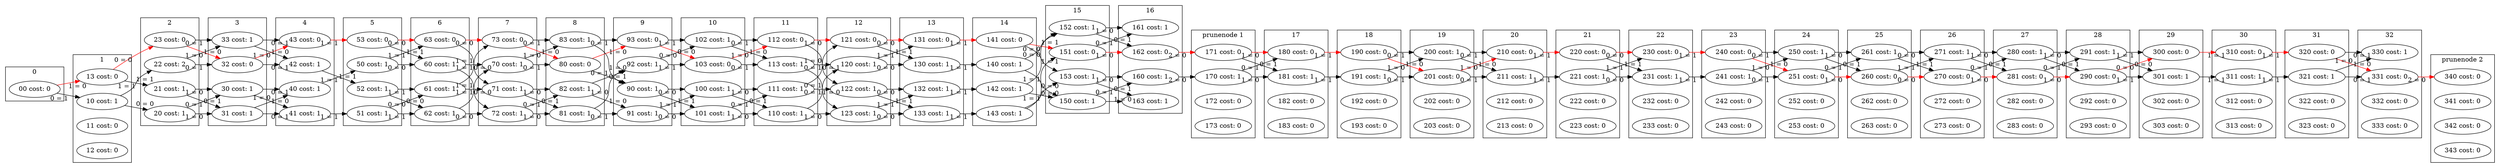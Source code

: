 strict digraph mainGraph {
	graph [rankdir=LR]
	331 -> 340 [color=red]
	320 -> 331 [color=red]
	310 -> 320 [color=red]
	300 -> 310 [color=red]
	290 -> 300 [color=red]
	281 -> 290 [color=red]
	270 -> 281 [color=red]
	260 -> 270 [color=red]
	251 -> 260 [color=red]
	240 -> 251 [color=red]
	230 -> 240 [color=red]
	220 -> 230 [color=red]
	210 -> 220 [color=red]
	201 -> 210 [color=red]
	190 -> 201 [color=red]
	180 -> 190 [color=red]
	171 -> 180 [color=red]
	162 -> 171 [color=red]
	151 -> 162 [color=red]
	141 -> 151 [color=red]
	131 -> 141 [color=red]
	121 -> 131 [color=red]
	112 -> 121 [color=red]
	103 -> 112 [color=red]
	93 -> 103 [color=red]
	80 -> 93 [color=red]
	73 -> 80 [color=red]
	63 -> 73 [color=red]
	53 -> 63 [color=red]
	43 -> 53 [color=red]
	32 -> 43 [color=red]
	23 -> 32 [color=red]
	13 -> 23 [color=red]
	00 -> 13 [color=red]
	subgraph cluster0 {
		graph [label=0]
		00 [label="00 cost: 0"]
	}
	subgraph cluster1 {
		graph [label=1]
		10 [label="10 cost: 1"]
		11 [label="11 cost: 0"]
		12 [label="12 cost: 0"]
		13 [label="13 cost: 0"]
	}
	subgraph cluster2 {
		graph [label=2]
		20 [label="20 cost: 1"]
		21 [label="21 cost: 1"]
		22 [label="22 cost: 2"]
		23 [label="23 cost: 0"]
	}
	subgraph cluster3 {
		graph [label=3]
		30 [label="30 cost: 1"]
		31 [label="31 cost: 1"]
		32 [label="32 cost: 0"]
		33 [label="33 cost: 1"]
	}
	subgraph cluster4 {
		graph [label=4]
		40 [label="40 cost: 1"]
		41 [label="41 cost: 1"]
		42 [label="42 cost: 1"]
		43 [label="43 cost: 0"]
	}
	subgraph cluster5 {
		graph [label=5]
		50 [label="50 cost: 1"]
		51 [label="51 cost: 1"]
		52 [label="52 cost: 1"]
		53 [label="53 cost: 0"]
	}
	subgraph cluster6 {
		graph [label=6]
		60 [label="60 cost: 1"]
		61 [label="61 cost: 1"]
		62 [label="62 cost: 1"]
		63 [label="63 cost: 0"]
	}
	subgraph cluster7 {
		graph [label=7]
		70 [label="70 cost: 1"]
		71 [label="71 cost: 1"]
		72 [label="72 cost: 1"]
		73 [label="73 cost: 0"]
	}
	subgraph cluster8 {
		graph [label=8]
		80 [label="80 cost: 0"]
		81 [label="81 cost: 1"]
		82 [label="82 cost: 1"]
		83 [label="83 cost: 1"]
	}
	subgraph cluster9 {
		graph [label=9]
		90 [label="90 cost: 1"]
		91 [label="91 cost: 1"]
		92 [label="92 cost: 1"]
		93 [label="93 cost: 0"]
	}
	subgraph cluster10 {
		graph [label=10]
		100 [label="100 cost: 1"]
		101 [label="101 cost: 1"]
		102 [label="102 cost: 1"]
		103 [label="103 cost: 0"]
	}
	subgraph cluster11 {
		graph [label=11]
		110 [label="110 cost: 1"]
		111 [label="111 cost: 1"]
		112 [label="112 cost: 0"]
		113 [label="113 cost: 1"]
	}
	subgraph cluster12 {
		graph [label=12]
		120 [label="120 cost: 1"]
		121 [label="121 cost: 0"]
		122 [label="122 cost: 1"]
		123 [label="123 cost: 1"]
	}
	subgraph cluster13 {
		graph [label=13]
		130 [label="130 cost: 1"]
		131 [label="131 cost: 0"]
		132 [label="132 cost: 1"]
		133 [label="133 cost: 1"]
	}
	subgraph cluster14 {
		graph [label=14]
		140 [label="140 cost: 1"]
		141 [label="141 cost: 0"]
		142 [label="142 cost: 1"]
		143 [label="143 cost: 1"]
	}
	subgraph cluster15 {
		graph [label=15]
		150 [label="150 cost: 1"]
		151 [label="151 cost: 0"]
		152 [label="152 cost: 1"]
		153 [label="153 cost: 1"]
	}
	subgraph cluster16 {
		graph [label=16]
		160 [label="160 cost: 1"]
		161 [label="161 cost: 1"]
		162 [label="162 cost: 0"]
		163 [label="163 cost: 1"]
	}
	subgraph "clusterprunenode 1" {
		graph [label="prunenode 1"]
		170 [label="170 cost: 1"]
		171 [label="171 cost: 0"]
		172 [label="172 cost: 0"]
		173 [label="173 cost: 0"]
	}
	subgraph cluster17 {
		graph [label=17]
		180 [label="180 cost: 0"]
		181 [label="181 cost: 1"]
		182 [label="182 cost: 0"]
		183 [label="183 cost: 0"]
	}
	subgraph cluster18 {
		graph [label=18]
		190 [label="190 cost: 0"]
		191 [label="191 cost: 1"]
		192 [label="192 cost: 0"]
		193 [label="193 cost: 0"]
	}
	subgraph cluster19 {
		graph [label=19]
		200 [label="200 cost: 1"]
		201 [label="201 cost: 0"]
		202 [label="202 cost: 0"]
		203 [label="203 cost: 0"]
	}
	subgraph cluster20 {
		graph [label=20]
		210 [label="210 cost: 0"]
		211 [label="211 cost: 1"]
		212 [label="212 cost: 0"]
		213 [label="213 cost: 0"]
	}
	subgraph cluster21 {
		graph [label=21]
		220 [label="220 cost: 0"]
		221 [label="221 cost: 1"]
		222 [label="222 cost: 0"]
		223 [label="223 cost: 0"]
	}
	subgraph cluster22 {
		graph [label=22]
		230 [label="230 cost: 0"]
		231 [label="231 cost: 1"]
		232 [label="232 cost: 0"]
		233 [label="233 cost: 0"]
	}
	subgraph cluster23 {
		graph [label=23]
		240 [label="240 cost: 0"]
		241 [label="241 cost: 1"]
		242 [label="242 cost: 0"]
		243 [label="243 cost: 0"]
	}
	subgraph cluster24 {
		graph [label=24]
		250 [label="250 cost: 1"]
		251 [label="251 cost: 0"]
		252 [label="252 cost: 0"]
		253 [label="253 cost: 0"]
	}
	subgraph cluster25 {
		graph [label=25]
		260 [label="260 cost: 0"]
		261 [label="261 cost: 1"]
		262 [label="262 cost: 0"]
		263 [label="263 cost: 0"]
	}
	subgraph cluster26 {
		graph [label=26]
		270 [label="270 cost: 0"]
		271 [label="271 cost: 1"]
		272 [label="272 cost: 0"]
		273 [label="273 cost: 0"]
	}
	subgraph cluster27 {
		graph [label=27]
		280 [label="280 cost: 1"]
		281 [label="281 cost: 0"]
		282 [label="282 cost: 0"]
		283 [label="283 cost: 0"]
	}
	subgraph cluster28 {
		graph [label=28]
		290 [label="290 cost: 0"]
		291 [label="291 cost: 1"]
		292 [label="292 cost: 0"]
		293 [label="293 cost: 0"]
	}
	subgraph cluster29 {
		graph [label=29]
		300 [label="300 cost: 0"]
		301 [label="301 cost: 1"]
		302 [label="302 cost: 0"]
		303 [label="303 cost: 0"]
	}
	subgraph cluster30 {
		graph [label=30]
		310 [label="310 cost: 0"]
		311 [label="311 cost: 1"]
		312 [label="312 cost: 0"]
		313 [label="313 cost: 0"]
	}
	subgraph cluster31 {
		graph [label=31]
		320 [label="320 cost: 0"]
		321 [label="321 cost: 1"]
		322 [label="322 cost: 0"]
		323 [label="323 cost: 0"]
	}
	subgraph cluster32 {
		graph [label=32]
		330 [label="330 cost: 1"]
		331 [label="331 cost: 0"]
		332 [label="332 cost: 0"]
		333 [label="333 cost: 0"]
	}
	subgraph "clusterprunenode 2" {
		graph [label="prunenode 2"]
		340 [label="340 cost: 0"]
		341 [label="341 cost: 0"]
		342 [label="342 cost: 0"]
		343 [label="343 cost: 0"]
	}
	00 -> 10 [rank=same xlabel="0 = 1"]
	00 -> 13 [rank=same xlabel="1 = 0"]
	10 -> 20 [rank=same xlabel="0 = 0"]
	10 -> 22 [rank=same xlabel="1 = 1"]
	13 -> 23 [rank=same xlabel="0 = 0"]
	13 -> 21 [rank=same xlabel="1 = 1"]
	20 -> 30 [rank=same xlabel="0 = 1"]
	20 -> 31 [rank=same xlabel="1 = 0"]
	22 -> 32 [rank=same xlabel="0 = 1"]
	22 -> 33 [rank=same xlabel="1 = 0"]
	23 -> 33 [rank=same xlabel="0 = 1"]
	23 -> 32 [rank=same xlabel="1 = 0"]
	21 -> 31 [rank=same xlabel="0 = 1"]
	21 -> 30 [rank=same xlabel="1 = 0"]
	30 -> 40 [rank=same xlabel="0 = 1"]
	30 -> 41 [rank=same xlabel="1 = 0"]
	31 -> 41 [rank=same xlabel="0 = 1"]
	31 -> 40 [rank=same xlabel="1 = 0"]
	32 -> 42 [rank=same xlabel="0 = 1"]
	32 -> 43 [rank=same xlabel="1 = 0"]
	33 -> 43 [rank=same xlabel="0 = 1"]
	33 -> 42 [rank=same xlabel="1 = 0"]
	40 -> 50 [rank=same xlabel="0 = 0"]
	40 -> 50 [rank=same xlabel="1 = 1"]
	41 -> 51 [rank=same xlabel="0 = 0"]
	41 -> 51 [rank=same xlabel="1 = 1"]
	42 -> 52 [rank=same xlabel="0 = 0"]
	42 -> 52 [rank=same xlabel="1 = 1"]
	43 -> 53 [rank=same xlabel="0 = 0"]
	43 -> 53 [rank=same xlabel="1 = 1"]
	50 -> 60 [rank=same xlabel="0 = 0"]
	50 -> 63 [rank=same xlabel="1 = 1"]
	51 -> 61 [rank=same xlabel="0 = 0"]
	51 -> 62 [rank=same xlabel="1 = 1"]
	52 -> 62 [rank=same xlabel="0 = 0"]
	52 -> 61 [rank=same xlabel="1 = 1"]
	53 -> 63 [rank=same xlabel="0 = 0"]
	53 -> 60 [rank=same xlabel="1 = 1"]
	60 -> 70 [rank=same xlabel="0 = 0"]
	60 -> 72 [rank=same xlabel="1 = 1"]
	63 -> 73 [rank=same xlabel="0 = 0"]
	63 -> 71 [rank=same xlabel="1 = 1"]
	61 -> 71 [rank=same xlabel="0 = 0"]
	61 -> 73 [rank=same xlabel="1 = 1"]
	62 -> 72 [rank=same xlabel="0 = 0"]
	62 -> 70 [rank=same xlabel="1 = 1"]
	70 -> 80 [rank=same xlabel="0 = 1"]
	70 -> 83 [rank=same xlabel="1 = 0"]
	72 -> 82 [rank=same xlabel="0 = 1"]
	72 -> 81 [rank=same xlabel="1 = 0"]
	73 -> 83 [rank=same xlabel="0 = 1"]
	73 -> 80 [rank=same xlabel="1 = 0"]
	71 -> 81 [rank=same xlabel="0 = 1"]
	71 -> 82 [rank=same xlabel="1 = 0"]
	80 -> 90 [rank=same xlabel="0 = 1"]
	80 -> 93 [rank=same xlabel="1 = 0"]
	83 -> 93 [rank=same xlabel="0 = 1"]
	83 -> 90 [rank=same xlabel="1 = 0"]
	82 -> 92 [rank=same xlabel="0 = 1"]
	82 -> 91 [rank=same xlabel="1 = 0"]
	81 -> 91 [rank=same xlabel="0 = 1"]
	81 -> 92 [rank=same xlabel="1 = 0"]
	90 -> 100 [rank=same xlabel="0 = 0"]
	90 -> 101 [rank=same xlabel="1 = 1"]
	93 -> 103 [rank=same xlabel="0 = 0"]
	93 -> 102 [rank=same xlabel="1 = 1"]
	92 -> 102 [rank=same xlabel="0 = 0"]
	92 -> 103 [rank=same xlabel="1 = 1"]
	91 -> 101 [rank=same xlabel="0 = 0"]
	91 -> 100 [rank=same xlabel="1 = 1"]
	100 -> 110 [rank=same xlabel="0 = 1"]
	100 -> 111 [rank=same xlabel="1 = 0"]
	101 -> 111 [rank=same xlabel="0 = 1"]
	101 -> 110 [rank=same xlabel="1 = 0"]
	103 -> 113 [rank=same xlabel="0 = 1"]
	103 -> 112 [rank=same xlabel="1 = 0"]
	102 -> 112 [rank=same xlabel="0 = 1"]
	102 -> 113 [rank=same xlabel="1 = 0"]
	110 -> 120 [rank=same xlabel="0 = 1"]
	110 -> 123 [rank=same xlabel="1 = 0"]
	111 -> 121 [rank=same xlabel="0 = 1"]
	111 -> 122 [rank=same xlabel="1 = 0"]
	113 -> 123 [rank=same xlabel="0 = 1"]
	113 -> 120 [rank=same xlabel="1 = 0"]
	112 -> 122 [rank=same xlabel="0 = 1"]
	112 -> 121 [rank=same xlabel="1 = 0"]
	120 -> 130 [rank=same xlabel="0 = 0"]
	120 -> 131 [rank=same xlabel="1 = 1"]
	123 -> 133 [rank=same xlabel="0 = 0"]
	123 -> 132 [rank=same xlabel="1 = 1"]
	121 -> 131 [rank=same xlabel="0 = 0"]
	121 -> 130 [rank=same xlabel="1 = 1"]
	122 -> 132 [rank=same xlabel="0 = 0"]
	122 -> 133 [rank=same xlabel="1 = 1"]
	130 -> 140 [rank=same xlabel="0 = 0"]
	130 -> 140 [rank=same xlabel="1 = 1"]
	131 -> 141 [rank=same xlabel="0 = 0"]
	131 -> 141 [rank=same xlabel="1 = 1"]
	133 -> 143 [rank=same xlabel="0 = 0"]
	133 -> 143 [rank=same xlabel="1 = 1"]
	132 -> 142 [rank=same xlabel="0 = 0"]
	132 -> 142 [rank=same xlabel="1 = 1"]
	140 -> 150 [rank=same xlabel="0 = 0"]
	140 -> 152 [rank=same xlabel="1 = 1"]
	141 -> 151 [rank=same xlabel="0 = 0"]
	141 -> 153 [rank=same xlabel="1 = 1"]
	143 -> 153 [rank=same xlabel="0 = 0"]
	143 -> 151 [rank=same xlabel="1 = 1"]
	142 -> 152 [rank=same xlabel="0 = 0"]
	142 -> 150 [rank=same xlabel="1 = 1"]
	150 -> 160 [rank=same xlabel="0 = 1"]
	150 -> 163 [rank=same xlabel="1 = 0"]
	152 -> 162 [rank=same xlabel="0 = 1"]
	152 -> 161 [rank=same xlabel="1 = 0"]
	151 -> 161 [rank=same xlabel="0 = 1"]
	151 -> 162 [rank=same xlabel="1 = 0"]
	153 -> 163 [rank=same xlabel="0 = 1"]
	153 -> 160 [rank=same xlabel="1 = 0"]
	160 -> 170 [rank=same xlabel="2 = 0"]
	162 -> 171 [rank=same xlabel="2 = 0"]
	170 -> 180 [rank=same xlabel="0 = 1"]
	170 -> 181 [rank=same xlabel="1 = 0"]
	171 -> 181 [rank=same xlabel="0 = 1"]
	171 -> 180 [rank=same xlabel="1 = 0"]
	180 -> 190 [rank=same xlabel="0 = 0"]
	180 -> 190 [rank=same xlabel="1 = 1"]
	181 -> 191 [rank=same xlabel="0 = 0"]
	181 -> 191 [rank=same xlabel="1 = 1"]
	190 -> 200 [rank=same xlabel="0 = 1"]
	190 -> 201 [rank=same xlabel="1 = 0"]
	191 -> 201 [rank=same xlabel="0 = 1"]
	191 -> 200 [rank=same xlabel="1 = 0"]
	200 -> 210 [rank=same xlabel="0 = 1"]
	200 -> 211 [rank=same xlabel="1 = 0"]
	201 -> 211 [rank=same xlabel="0 = 1"]
	201 -> 210 [rank=same xlabel="1 = 0"]
	210 -> 220 [rank=same xlabel="0 = 0"]
	210 -> 220 [rank=same xlabel="1 = 1"]
	211 -> 221 [rank=same xlabel="0 = 0"]
	211 -> 221 [rank=same xlabel="1 = 1"]
	220 -> 230 [rank=same xlabel="0 = 0"]
	220 -> 231 [rank=same xlabel="1 = 1"]
	221 -> 231 [rank=same xlabel="0 = 0"]
	221 -> 230 [rank=same xlabel="1 = 1"]
	230 -> 240 [rank=same xlabel="0 = 0"]
	230 -> 240 [rank=same xlabel="1 = 1"]
	231 -> 241 [rank=same xlabel="0 = 0"]
	231 -> 241 [rank=same xlabel="1 = 1"]
	240 -> 250 [rank=same xlabel="0 = 1"]
	240 -> 251 [rank=same xlabel="1 = 0"]
	241 -> 251 [rank=same xlabel="0 = 1"]
	241 -> 250 [rank=same xlabel="1 = 0"]
	250 -> 260 [rank=same xlabel="0 = 1"]
	250 -> 261 [rank=same xlabel="1 = 0"]
	251 -> 261 [rank=same xlabel="0 = 1"]
	251 -> 260 [rank=same xlabel="1 = 0"]
	260 -> 270 [rank=same xlabel="0 = 0"]
	260 -> 271 [rank=same xlabel="1 = 1"]
	261 -> 271 [rank=same xlabel="0 = 0"]
	261 -> 270 [rank=same xlabel="1 = 1"]
	270 -> 280 [rank=same xlabel="0 = 1"]
	270 -> 281 [rank=same xlabel="1 = 0"]
	271 -> 281 [rank=same xlabel="0 = 1"]
	271 -> 280 [rank=same xlabel="1 = 0"]
	280 -> 290 [rank=same xlabel="0 = 1"]
	280 -> 291 [rank=same xlabel="1 = 0"]
	281 -> 291 [rank=same xlabel="0 = 1"]
	281 -> 290 [rank=same xlabel="1 = 0"]
	290 -> 300 [rank=same xlabel="0 = 0"]
	290 -> 301 [rank=same xlabel="1 = 1"]
	291 -> 301 [rank=same xlabel="0 = 0"]
	291 -> 300 [rank=same xlabel="1 = 1"]
	300 -> 310 [rank=same xlabel="0 = 0"]
	300 -> 310 [rank=same xlabel="1 = 1"]
	301 -> 311 [rank=same xlabel="0 = 0"]
	301 -> 311 [rank=same xlabel="1 = 1"]
	310 -> 320 [rank=same xlabel="0 = 0"]
	310 -> 320 [rank=same xlabel="1 = 1"]
	311 -> 321 [rank=same xlabel="0 = 0"]
	311 -> 321 [rank=same xlabel="1 = 1"]
	320 -> 330 [rank=same xlabel="0 = 1"]
	320 -> 331 [rank=same xlabel="1 = 0"]
	321 -> 331 [rank=same xlabel="0 = 1"]
	321 -> 330 [rank=same xlabel="1 = 0"]
	331 -> 340 [rank=same xlabel="2 = 0"]
}
